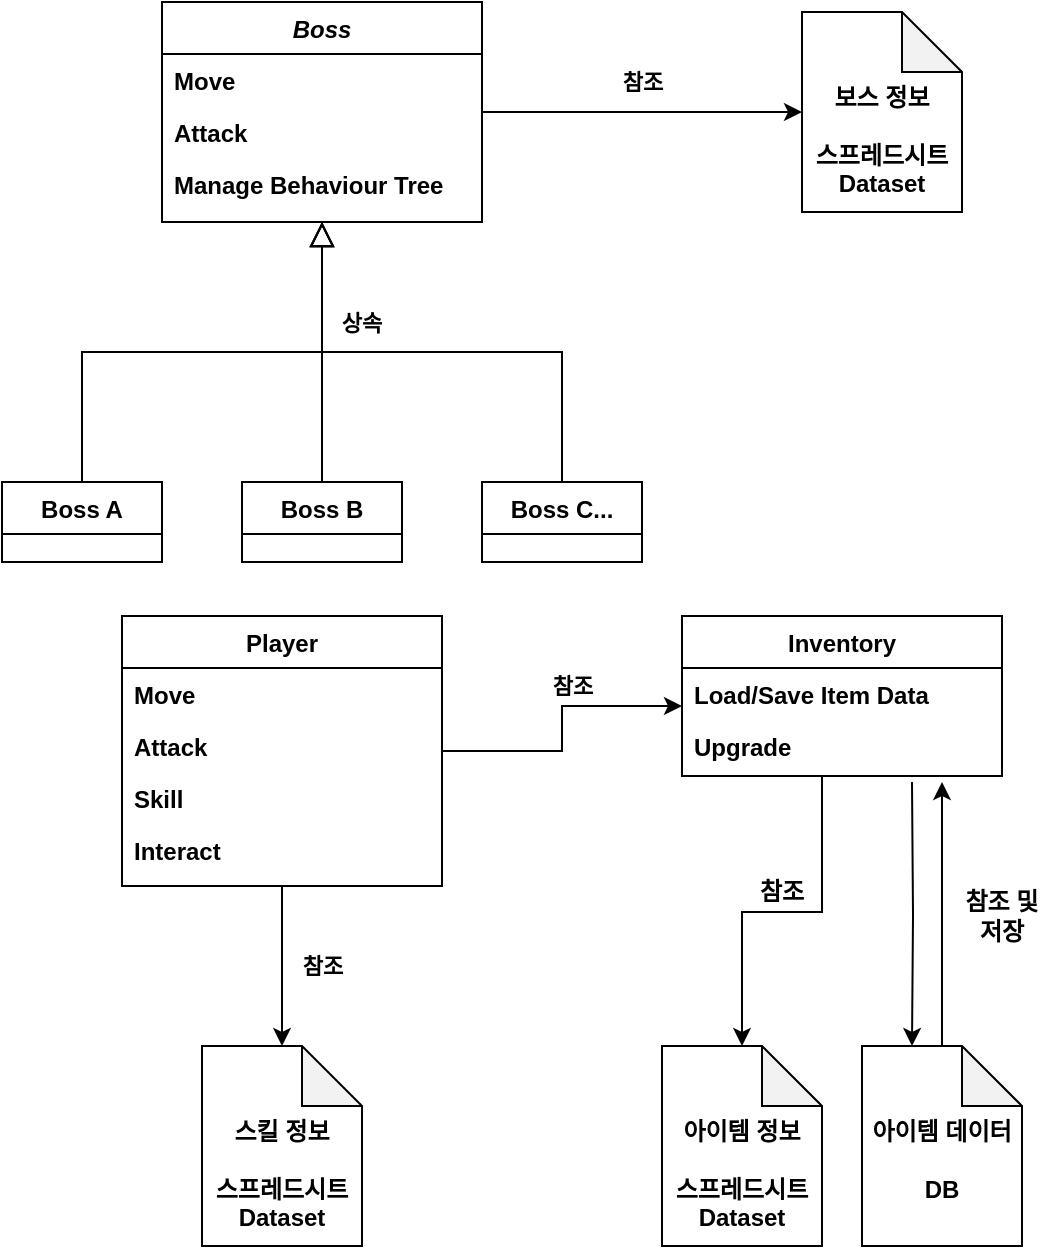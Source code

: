 <mxfile compressed="false" version="21.0.10" type="device">
  <diagram id="C5RBs43oDa-KdzZeNtuy" name="Page-1">
    <mxGraphModel dx="1050" dy="549" grid="1" gridSize="10" guides="1" tooltips="1" connect="1" arrows="1" fold="1" page="1" pageScale="1" pageWidth="827" pageHeight="1169" math="0" shadow="0">
      <root>
        <mxCell id="WIyWlLk6GJQsqaUBKTNV-0" />
        <mxCell id="WIyWlLk6GJQsqaUBKTNV-1" parent="WIyWlLk6GJQsqaUBKTNV-0" />
        <mxCell id="fGhYp8_LZEMqOu78zJKf-38" value="참조" style="edgeStyle=orthogonalEdgeStyle;rounded=0;orthogonalLoop=1;jettySize=auto;html=1;entryX=0;entryY=0.5;entryDx=0;entryDy=0;entryPerimeter=0;fontStyle=1" parent="WIyWlLk6GJQsqaUBKTNV-1" source="zkfFHV4jXpPFQw0GAbJ--0" target="fGhYp8_LZEMqOu78zJKf-35" edge="1">
          <mxGeometry y="15" relative="1" as="geometry">
            <mxPoint x="400" y="95" as="targetPoint" />
            <Array as="points">
              <mxPoint x="420" y="95" />
            </Array>
            <mxPoint as="offset" />
          </mxGeometry>
        </mxCell>
        <mxCell id="zkfFHV4jXpPFQw0GAbJ--0" value="Boss" style="swimlane;fontStyle=3;align=center;verticalAlign=top;childLayout=stackLayout;horizontal=1;startSize=26;horizontalStack=0;resizeParent=1;resizeLast=0;collapsible=1;marginBottom=0;rounded=0;shadow=0;strokeWidth=1;" parent="WIyWlLk6GJQsqaUBKTNV-1" vertex="1">
          <mxGeometry x="120" y="40" width="160" height="110" as="geometry">
            <mxRectangle x="230" y="140" width="160" height="26" as="alternateBounds" />
          </mxGeometry>
        </mxCell>
        <mxCell id="zkfFHV4jXpPFQw0GAbJ--1" value="Move" style="text;align=left;verticalAlign=top;spacingLeft=4;spacingRight=4;overflow=hidden;rotatable=0;points=[[0,0.5],[1,0.5]];portConstraint=eastwest;fontStyle=1" parent="zkfFHV4jXpPFQw0GAbJ--0" vertex="1">
          <mxGeometry y="26" width="160" height="26" as="geometry" />
        </mxCell>
        <mxCell id="zkfFHV4jXpPFQw0GAbJ--2" value="Attack" style="text;align=left;verticalAlign=top;spacingLeft=4;spacingRight=4;overflow=hidden;rotatable=0;points=[[0,0.5],[1,0.5]];portConstraint=eastwest;rounded=0;shadow=0;html=0;fontStyle=1" parent="zkfFHV4jXpPFQw0GAbJ--0" vertex="1">
          <mxGeometry y="52" width="160" height="26" as="geometry" />
        </mxCell>
        <mxCell id="zkfFHV4jXpPFQw0GAbJ--3" value="Manage Behaviour Tree" style="text;align=left;verticalAlign=top;spacingLeft=4;spacingRight=4;overflow=hidden;rotatable=0;points=[[0,0.5],[1,0.5]];portConstraint=eastwest;rounded=0;shadow=0;html=0;fontStyle=1" parent="zkfFHV4jXpPFQw0GAbJ--0" vertex="1">
          <mxGeometry y="78" width="160" height="26" as="geometry" />
        </mxCell>
        <mxCell id="zkfFHV4jXpPFQw0GAbJ--6" value="Boss A" style="swimlane;fontStyle=1;align=center;verticalAlign=top;childLayout=stackLayout;horizontal=1;startSize=26;horizontalStack=0;resizeParent=1;resizeLast=0;collapsible=1;marginBottom=0;rounded=0;shadow=0;strokeWidth=1;" parent="WIyWlLk6GJQsqaUBKTNV-1" vertex="1">
          <mxGeometry x="40" y="280" width="80" height="40" as="geometry">
            <mxRectangle x="130" y="380" width="160" height="26" as="alternateBounds" />
          </mxGeometry>
        </mxCell>
        <mxCell id="zkfFHV4jXpPFQw0GAbJ--12" value="" style="endArrow=block;endSize=10;endFill=0;shadow=0;strokeWidth=1;rounded=0;edgeStyle=elbowEdgeStyle;elbow=vertical;fontStyle=1" parent="WIyWlLk6GJQsqaUBKTNV-1" source="zkfFHV4jXpPFQw0GAbJ--6" target="zkfFHV4jXpPFQw0GAbJ--0" edge="1">
          <mxGeometry width="160" relative="1" as="geometry">
            <mxPoint x="100" y="123" as="sourcePoint" />
            <mxPoint x="100" y="123" as="targetPoint" />
          </mxGeometry>
        </mxCell>
        <mxCell id="zkfFHV4jXpPFQw0GAbJ--13" value="Boss B" style="swimlane;fontStyle=1;align=center;verticalAlign=top;childLayout=stackLayout;horizontal=1;startSize=26;horizontalStack=0;resizeParent=1;resizeLast=0;collapsible=1;marginBottom=0;rounded=0;shadow=0;strokeWidth=1;" parent="WIyWlLk6GJQsqaUBKTNV-1" vertex="1">
          <mxGeometry x="160" y="280" width="80" height="40" as="geometry">
            <mxRectangle x="340" y="380" width="170" height="26" as="alternateBounds" />
          </mxGeometry>
        </mxCell>
        <mxCell id="zkfFHV4jXpPFQw0GAbJ--16" value="상속" style="endArrow=block;endSize=10;endFill=0;shadow=0;strokeWidth=1;rounded=0;edgeStyle=elbowEdgeStyle;elbow=vertical;fontStyle=1" parent="WIyWlLk6GJQsqaUBKTNV-1" source="zkfFHV4jXpPFQw0GAbJ--13" target="zkfFHV4jXpPFQw0GAbJ--0" edge="1">
          <mxGeometry x="0.231" y="-20" width="160" relative="1" as="geometry">
            <mxPoint x="110" y="293" as="sourcePoint" />
            <mxPoint x="210" y="191" as="targetPoint" />
            <mxPoint as="offset" />
          </mxGeometry>
        </mxCell>
        <mxCell id="fGhYp8_LZEMqOu78zJKf-28" value="참조" style="edgeStyle=orthogonalEdgeStyle;rounded=0;orthogonalLoop=1;jettySize=auto;html=1;fontStyle=1" parent="WIyWlLk6GJQsqaUBKTNV-1" source="zkfFHV4jXpPFQw0GAbJ--17" target="fGhYp8_LZEMqOu78zJKf-26" edge="1">
          <mxGeometry y="20" relative="1" as="geometry">
            <mxPoint as="offset" />
          </mxGeometry>
        </mxCell>
        <mxCell id="fGhYp8_LZEMqOu78zJKf-34" value="참조" style="edgeStyle=orthogonalEdgeStyle;rounded=0;orthogonalLoop=1;jettySize=auto;html=1;entryX=0;entryY=0.731;entryDx=0;entryDy=0;entryPerimeter=0;fontStyle=1" parent="WIyWlLk6GJQsqaUBKTNV-1" source="zkfFHV4jXpPFQw0GAbJ--17" target="fGhYp8_LZEMqOu78zJKf-9" edge="1">
          <mxGeometry x="0.22" y="10" relative="1" as="geometry">
            <Array as="points" />
            <mxPoint as="offset" />
          </mxGeometry>
        </mxCell>
        <mxCell id="zkfFHV4jXpPFQw0GAbJ--17" value="Player" style="swimlane;fontStyle=1;align=center;verticalAlign=top;childLayout=stackLayout;horizontal=1;startSize=26;horizontalStack=0;resizeParent=1;resizeLast=0;collapsible=1;marginBottom=0;rounded=0;shadow=0;strokeWidth=1;" parent="WIyWlLk6GJQsqaUBKTNV-1" vertex="1">
          <mxGeometry x="100" y="347" width="160" height="135" as="geometry">
            <mxRectangle x="550" y="140" width="160" height="26" as="alternateBounds" />
          </mxGeometry>
        </mxCell>
        <mxCell id="zkfFHV4jXpPFQw0GAbJ--18" value="Move" style="text;align=left;verticalAlign=top;spacingLeft=4;spacingRight=4;overflow=hidden;rotatable=0;points=[[0,0.5],[1,0.5]];portConstraint=eastwest;fontStyle=1" parent="zkfFHV4jXpPFQw0GAbJ--17" vertex="1">
          <mxGeometry y="26" width="160" height="26" as="geometry" />
        </mxCell>
        <mxCell id="zkfFHV4jXpPFQw0GAbJ--19" value="Attack" style="text;align=left;verticalAlign=top;spacingLeft=4;spacingRight=4;overflow=hidden;rotatable=0;points=[[0,0.5],[1,0.5]];portConstraint=eastwest;rounded=0;shadow=0;html=0;fontStyle=1" parent="zkfFHV4jXpPFQw0GAbJ--17" vertex="1">
          <mxGeometry y="52" width="160" height="26" as="geometry" />
        </mxCell>
        <mxCell id="zkfFHV4jXpPFQw0GAbJ--20" value="Skill" style="text;align=left;verticalAlign=top;spacingLeft=4;spacingRight=4;overflow=hidden;rotatable=0;points=[[0,0.5],[1,0.5]];portConstraint=eastwest;rounded=0;shadow=0;html=0;fontStyle=1" parent="zkfFHV4jXpPFQw0GAbJ--17" vertex="1">
          <mxGeometry y="78" width="160" height="26" as="geometry" />
        </mxCell>
        <mxCell id="zkfFHV4jXpPFQw0GAbJ--21" value="Interact" style="text;align=left;verticalAlign=top;spacingLeft=4;spacingRight=4;overflow=hidden;rotatable=0;points=[[0,0.5],[1,0.5]];portConstraint=eastwest;rounded=0;shadow=0;html=0;fontStyle=1" parent="zkfFHV4jXpPFQw0GAbJ--17" vertex="1">
          <mxGeometry y="104" width="160" height="26" as="geometry" />
        </mxCell>
        <mxCell id="fGhYp8_LZEMqOu78zJKf-0" value="Boss C..." style="swimlane;fontStyle=1;align=center;verticalAlign=top;childLayout=stackLayout;horizontal=1;startSize=26;horizontalStack=0;resizeParent=1;resizeLast=0;collapsible=1;marginBottom=0;rounded=0;shadow=0;strokeWidth=1;" parent="WIyWlLk6GJQsqaUBKTNV-1" vertex="1">
          <mxGeometry x="280" y="280" width="80" height="40" as="geometry">
            <mxRectangle x="340" y="380" width="170" height="26" as="alternateBounds" />
          </mxGeometry>
        </mxCell>
        <mxCell id="fGhYp8_LZEMqOu78zJKf-6" value="" style="endArrow=block;endSize=10;endFill=0;shadow=0;strokeWidth=1;rounded=0;edgeStyle=elbowEdgeStyle;elbow=vertical;exitX=0.5;exitY=0;exitDx=0;exitDy=0;fontStyle=1" parent="WIyWlLk6GJQsqaUBKTNV-1" source="fGhYp8_LZEMqOu78zJKf-0" edge="1">
          <mxGeometry width="160" relative="1" as="geometry">
            <mxPoint x="90" y="290" as="sourcePoint" />
            <mxPoint x="200" y="150" as="targetPoint" />
          </mxGeometry>
        </mxCell>
        <mxCell id="fGhYp8_LZEMqOu78zJKf-49" style="edgeStyle=orthogonalEdgeStyle;rounded=0;orthogonalLoop=1;jettySize=auto;html=1;entryX=0.5;entryY=0;entryDx=0;entryDy=0;entryPerimeter=0;fontStyle=1" parent="WIyWlLk6GJQsqaUBKTNV-1" source="fGhYp8_LZEMqOu78zJKf-8" target="fGhYp8_LZEMqOu78zJKf-16" edge="1">
          <mxGeometry relative="1" as="geometry">
            <Array as="points">
              <mxPoint x="450" y="495" />
              <mxPoint x="410" y="495" />
            </Array>
          </mxGeometry>
        </mxCell>
        <mxCell id="kdmQE8yj7jypBpebZzBW-1" style="edgeStyle=orthogonalEdgeStyle;rounded=0;orthogonalLoop=1;jettySize=auto;html=1;entryX=0;entryY=0;entryDx=25;entryDy=0;entryPerimeter=0;fontStyle=1" edge="1" parent="WIyWlLk6GJQsqaUBKTNV-1" target="fGhYp8_LZEMqOu78zJKf-27">
          <mxGeometry relative="1" as="geometry">
            <mxPoint x="495" y="430" as="sourcePoint" />
          </mxGeometry>
        </mxCell>
        <mxCell id="fGhYp8_LZEMqOu78zJKf-8" value="Inventory" style="swimlane;fontStyle=1;align=center;verticalAlign=top;childLayout=stackLayout;horizontal=1;startSize=26;horizontalStack=0;resizeParent=1;resizeLast=0;collapsible=1;marginBottom=0;rounded=0;shadow=0;strokeWidth=1;" parent="WIyWlLk6GJQsqaUBKTNV-1" vertex="1">
          <mxGeometry x="380" y="347" width="160" height="80" as="geometry">
            <mxRectangle x="550" y="140" width="160" height="26" as="alternateBounds" />
          </mxGeometry>
        </mxCell>
        <mxCell id="fGhYp8_LZEMqOu78zJKf-9" value="Load/Save Item Data" style="text;align=left;verticalAlign=top;spacingLeft=4;spacingRight=4;overflow=hidden;rotatable=0;points=[[0,0.5],[1,0.5]];portConstraint=eastwest;fontStyle=1" parent="fGhYp8_LZEMqOu78zJKf-8" vertex="1">
          <mxGeometry y="26" width="160" height="26" as="geometry" />
        </mxCell>
        <mxCell id="fGhYp8_LZEMqOu78zJKf-10" value="Upgrade" style="text;align=left;verticalAlign=top;spacingLeft=4;spacingRight=4;overflow=hidden;rotatable=0;points=[[0,0.5],[1,0.5]];portConstraint=eastwest;rounded=0;shadow=0;html=0;fontStyle=1" parent="fGhYp8_LZEMqOu78zJKf-8" vertex="1">
          <mxGeometry y="52" width="160" height="26" as="geometry" />
        </mxCell>
        <mxCell id="fGhYp8_LZEMqOu78zJKf-16" value="&lt;br&gt;&lt;br&gt;아이템 정보&lt;br&gt;&lt;br&gt;스프레드시트&lt;br&gt;Dataset" style="shape=note;whiteSpace=wrap;html=1;backgroundOutline=1;darkOpacity=0.05;fontStyle=1" parent="WIyWlLk6GJQsqaUBKTNV-1" vertex="1">
          <mxGeometry x="370" y="562" width="80" height="100" as="geometry" />
        </mxCell>
        <mxCell id="fGhYp8_LZEMqOu78zJKf-26" value="&lt;br&gt;&lt;br&gt;스킬 정보&lt;br&gt;&lt;br&gt;스프레드시트&lt;br&gt;Dataset" style="shape=note;whiteSpace=wrap;html=1;backgroundOutline=1;darkOpacity=0.05;fontStyle=1" parent="WIyWlLk6GJQsqaUBKTNV-1" vertex="1">
          <mxGeometry x="140" y="562" width="80" height="100" as="geometry" />
        </mxCell>
        <mxCell id="kdmQE8yj7jypBpebZzBW-2" style="edgeStyle=orthogonalEdgeStyle;rounded=0;orthogonalLoop=1;jettySize=auto;html=1;fontStyle=1" edge="1" parent="WIyWlLk6GJQsqaUBKTNV-1" source="fGhYp8_LZEMqOu78zJKf-27">
          <mxGeometry relative="1" as="geometry">
            <mxPoint x="510" y="430" as="targetPoint" />
          </mxGeometry>
        </mxCell>
        <mxCell id="fGhYp8_LZEMqOu78zJKf-27" value="&lt;br&gt;아이템 데이터&lt;br&gt;&lt;br&gt;DB" style="shape=note;whiteSpace=wrap;html=1;backgroundOutline=1;darkOpacity=0.05;fontStyle=1" parent="WIyWlLk6GJQsqaUBKTNV-1" vertex="1">
          <mxGeometry x="470" y="562" width="80" height="100" as="geometry" />
        </mxCell>
        <mxCell id="fGhYp8_LZEMqOu78zJKf-35" value="&lt;br&gt;&lt;br&gt;보스 정보&lt;br&gt;&lt;br&gt;스프레드시트&lt;br&gt;Dataset" style="shape=note;whiteSpace=wrap;html=1;backgroundOutline=1;darkOpacity=0.05;fontStyle=1" parent="WIyWlLk6GJQsqaUBKTNV-1" vertex="1">
          <mxGeometry x="440" y="45" width="80" height="100" as="geometry" />
        </mxCell>
        <mxCell id="fGhYp8_LZEMqOu78zJKf-47" value="참조" style="text;html=1;strokeColor=none;fillColor=none;align=center;verticalAlign=middle;whiteSpace=wrap;rounded=0;fontStyle=1" parent="WIyWlLk6GJQsqaUBKTNV-1" vertex="1">
          <mxGeometry x="400" y="470" width="60" height="30" as="geometry" />
        </mxCell>
        <mxCell id="kdmQE8yj7jypBpebZzBW-3" value="참조 및&lt;br&gt;저장" style="text;html=1;strokeColor=none;fillColor=none;align=center;verticalAlign=middle;whiteSpace=wrap;rounded=0;fontStyle=1" vertex="1" parent="WIyWlLk6GJQsqaUBKTNV-1">
          <mxGeometry x="510" y="482" width="60" height="30" as="geometry" />
        </mxCell>
      </root>
    </mxGraphModel>
  </diagram>
</mxfile>
